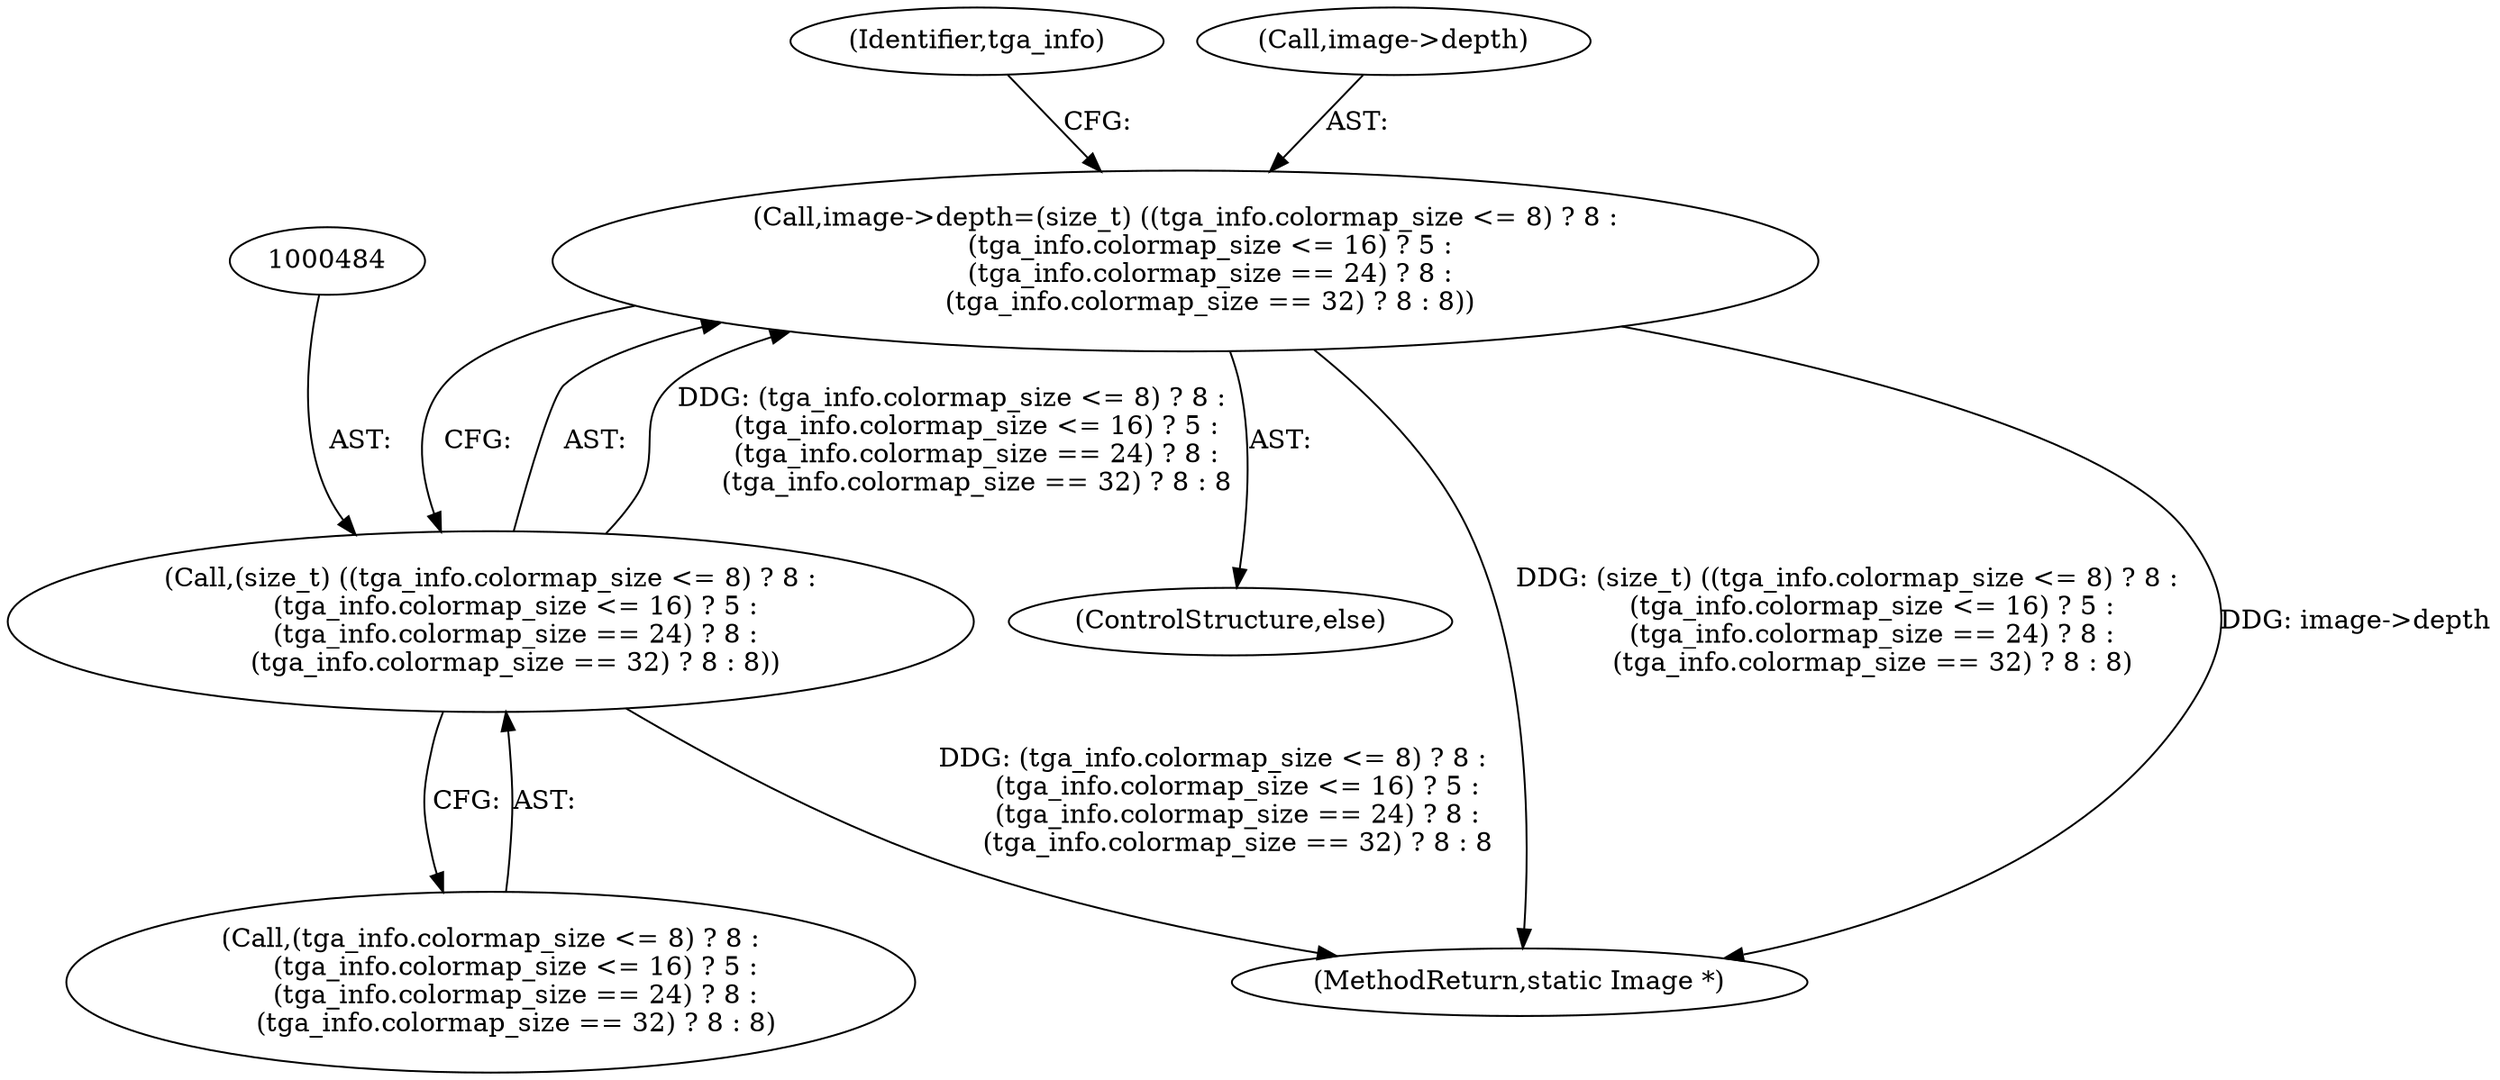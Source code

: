 digraph "0_ImageMagick_4f68e9661518463fca523c9726bb5d940a2aa6d8@pointer" {
"1000479" [label="(Call,image->depth=(size_t) ((tga_info.colormap_size <= 8) ? 8 :\n      (tga_info.colormap_size <= 16) ? 5 :\n      (tga_info.colormap_size == 24) ? 8 :\n      (tga_info.colormap_size == 32) ? 8 : 8))"];
"1000483" [label="(Call,(size_t) ((tga_info.colormap_size <= 8) ? 8 :\n      (tga_info.colormap_size <= 16) ? 5 :\n      (tga_info.colormap_size == 24) ? 8 :\n      (tga_info.colormap_size == 32) ? 8 : 8))"];
"1000478" [label="(ControlStructure,else)"];
"1000483" [label="(Call,(size_t) ((tga_info.colormap_size <= 8) ? 8 :\n      (tga_info.colormap_size <= 16) ? 5 :\n      (tga_info.colormap_size == 24) ? 8 :\n      (tga_info.colormap_size == 32) ? 8 : 8))"];
"1000485" [label="(Call,(tga_info.colormap_size <= 8) ? 8 :\n      (tga_info.colormap_size <= 16) ? 5 :\n      (tga_info.colormap_size == 24) ? 8 :\n      (tga_info.colormap_size == 32) ? 8 : 8)"];
"1000518" [label="(Identifier,tga_info)"];
"1001586" [label="(MethodReturn,static Image *)"];
"1000480" [label="(Call,image->depth)"];
"1000479" [label="(Call,image->depth=(size_t) ((tga_info.colormap_size <= 8) ? 8 :\n      (tga_info.colormap_size <= 16) ? 5 :\n      (tga_info.colormap_size == 24) ? 8 :\n      (tga_info.colormap_size == 32) ? 8 : 8))"];
"1000479" -> "1000478"  [label="AST: "];
"1000479" -> "1000483"  [label="CFG: "];
"1000480" -> "1000479"  [label="AST: "];
"1000483" -> "1000479"  [label="AST: "];
"1000518" -> "1000479"  [label="CFG: "];
"1000479" -> "1001586"  [label="DDG: (size_t) ((tga_info.colormap_size <= 8) ? 8 :\n      (tga_info.colormap_size <= 16) ? 5 :\n      (tga_info.colormap_size == 24) ? 8 :\n      (tga_info.colormap_size == 32) ? 8 : 8)"];
"1000479" -> "1001586"  [label="DDG: image->depth"];
"1000483" -> "1000479"  [label="DDG: (tga_info.colormap_size <= 8) ? 8 :\n      (tga_info.colormap_size <= 16) ? 5 :\n      (tga_info.colormap_size == 24) ? 8 :\n      (tga_info.colormap_size == 32) ? 8 : 8"];
"1000483" -> "1000485"  [label="CFG: "];
"1000484" -> "1000483"  [label="AST: "];
"1000485" -> "1000483"  [label="AST: "];
"1000483" -> "1001586"  [label="DDG: (tga_info.colormap_size <= 8) ? 8 :\n      (tga_info.colormap_size <= 16) ? 5 :\n      (tga_info.colormap_size == 24) ? 8 :\n      (tga_info.colormap_size == 32) ? 8 : 8"];
}
